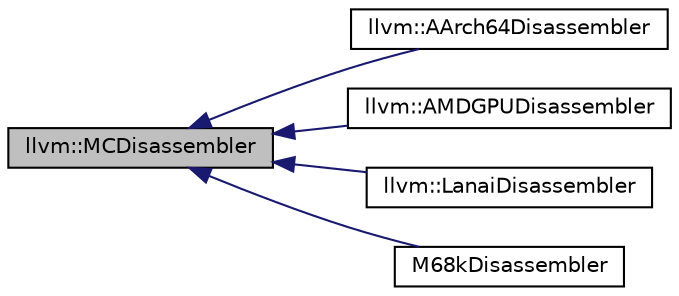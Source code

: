 digraph "llvm::MCDisassembler"
{
 // LATEX_PDF_SIZE
  bgcolor="transparent";
  edge [fontname="Helvetica",fontsize="10",labelfontname="Helvetica",labelfontsize="10"];
  node [fontname="Helvetica",fontsize="10",shape=record];
  rankdir="LR";
  Node1 [label="llvm::MCDisassembler",height=0.2,width=0.4,color="black", fillcolor="grey75", style="filled", fontcolor="black",tooltip="Superclass for all disassemblers."];
  Node1 -> Node2 [dir="back",color="midnightblue",fontsize="10",style="solid",fontname="Helvetica"];
  Node2 [label="llvm::AArch64Disassembler",height=0.2,width=0.4,color="black",URL="$classllvm_1_1AArch64Disassembler.html",tooltip=" "];
  Node1 -> Node3 [dir="back",color="midnightblue",fontsize="10",style="solid",fontname="Helvetica"];
  Node3 [label="llvm::AMDGPUDisassembler",height=0.2,width=0.4,color="black",URL="$classllvm_1_1AMDGPUDisassembler.html",tooltip=" "];
  Node1 -> Node4 [dir="back",color="midnightblue",fontsize="10",style="solid",fontname="Helvetica"];
  Node4 [label="llvm::LanaiDisassembler",height=0.2,width=0.4,color="black",URL="$classllvm_1_1LanaiDisassembler.html",tooltip=" "];
  Node1 -> Node5 [dir="back",color="midnightblue",fontsize="10",style="solid",fontname="Helvetica"];
  Node5 [label="M68kDisassembler",height=0.2,width=0.4,color="black",URL="$structM68kDisassembler.html",tooltip="A disassembler class for M68k."];
}
